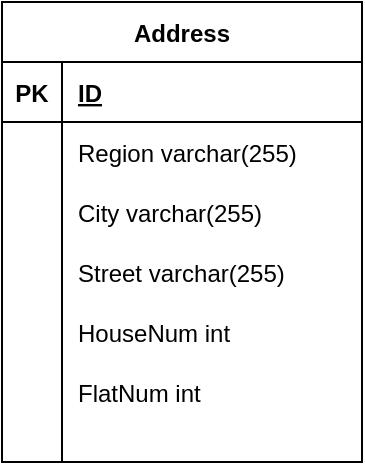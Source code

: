 <mxfile version="13.9.9" type="device"><diagram id="U7tv3HadmiK14BgwtaEi" name="Страница 1"><mxGraphModel dx="1086" dy="966" grid="1" gridSize="10" guides="1" tooltips="1" connect="1" arrows="1" fold="1" page="1" pageScale="1" pageWidth="850" pageHeight="1100" math="0" shadow="0"><root><mxCell id="0"/><mxCell id="1" parent="0"/><mxCell id="nxNbnfF-BXA0fQEuvJgb-1" value="Address" style="shape=table;startSize=30;container=1;collapsible=1;childLayout=tableLayout;fixedRows=1;rowLines=0;fontStyle=1;align=center;resizeLast=1;" vertex="1" parent="1"><mxGeometry x="120" y="170" width="180" height="230" as="geometry"/></mxCell><mxCell id="nxNbnfF-BXA0fQEuvJgb-2" value="" style="shape=partialRectangle;collapsible=0;dropTarget=0;pointerEvents=0;fillColor=none;top=0;left=0;bottom=1;right=0;points=[[0,0.5],[1,0.5]];portConstraint=eastwest;" vertex="1" parent="nxNbnfF-BXA0fQEuvJgb-1"><mxGeometry y="30" width="180" height="30" as="geometry"/></mxCell><mxCell id="nxNbnfF-BXA0fQEuvJgb-3" value="PK" style="shape=partialRectangle;connectable=0;fillColor=none;top=0;left=0;bottom=0;right=0;fontStyle=1;overflow=hidden;" vertex="1" parent="nxNbnfF-BXA0fQEuvJgb-2"><mxGeometry width="30" height="30" as="geometry"/></mxCell><mxCell id="nxNbnfF-BXA0fQEuvJgb-4" value="ID" style="shape=partialRectangle;connectable=0;fillColor=none;top=0;left=0;bottom=0;right=0;align=left;spacingLeft=6;fontStyle=5;overflow=hidden;" vertex="1" parent="nxNbnfF-BXA0fQEuvJgb-2"><mxGeometry x="30" width="150" height="30" as="geometry"/></mxCell><mxCell id="nxNbnfF-BXA0fQEuvJgb-11" value="" style="shape=partialRectangle;collapsible=0;dropTarget=0;pointerEvents=0;fillColor=none;top=0;left=0;bottom=0;right=0;points=[[0,0.5],[1,0.5]];portConstraint=eastwest;" vertex="1" parent="nxNbnfF-BXA0fQEuvJgb-1"><mxGeometry y="60" width="180" height="30" as="geometry"/></mxCell><mxCell id="nxNbnfF-BXA0fQEuvJgb-12" value="" style="shape=partialRectangle;connectable=0;fillColor=none;top=0;left=0;bottom=0;right=0;editable=1;overflow=hidden;" vertex="1" parent="nxNbnfF-BXA0fQEuvJgb-11"><mxGeometry width="30" height="30" as="geometry"/></mxCell><mxCell id="nxNbnfF-BXA0fQEuvJgb-13" value="Region varchar(255)" style="shape=partialRectangle;connectable=0;fillColor=none;top=0;left=0;bottom=0;right=0;align=left;spacingLeft=6;overflow=hidden;" vertex="1" parent="nxNbnfF-BXA0fQEuvJgb-11"><mxGeometry x="30" width="150" height="30" as="geometry"/></mxCell><mxCell id="nxNbnfF-BXA0fQEuvJgb-5" value="" style="shape=partialRectangle;collapsible=0;dropTarget=0;pointerEvents=0;fillColor=none;top=0;left=0;bottom=0;right=0;points=[[0,0.5],[1,0.5]];portConstraint=eastwest;" vertex="1" parent="nxNbnfF-BXA0fQEuvJgb-1"><mxGeometry y="90" width="180" height="30" as="geometry"/></mxCell><mxCell id="nxNbnfF-BXA0fQEuvJgb-6" value="" style="shape=partialRectangle;connectable=0;fillColor=none;top=0;left=0;bottom=0;right=0;editable=1;overflow=hidden;" vertex="1" parent="nxNbnfF-BXA0fQEuvJgb-5"><mxGeometry width="30" height="30" as="geometry"/></mxCell><mxCell id="nxNbnfF-BXA0fQEuvJgb-7" value="City varchar(255)" style="shape=partialRectangle;connectable=0;fillColor=none;top=0;left=0;bottom=0;right=0;align=left;spacingLeft=6;overflow=hidden;" vertex="1" parent="nxNbnfF-BXA0fQEuvJgb-5"><mxGeometry x="30" width="150" height="30" as="geometry"/></mxCell><mxCell id="nxNbnfF-BXA0fQEuvJgb-8" value="" style="shape=partialRectangle;collapsible=0;dropTarget=0;pointerEvents=0;fillColor=none;top=0;left=0;bottom=0;right=0;points=[[0,0.5],[1,0.5]];portConstraint=eastwest;" vertex="1" parent="nxNbnfF-BXA0fQEuvJgb-1"><mxGeometry y="120" width="180" height="30" as="geometry"/></mxCell><mxCell id="nxNbnfF-BXA0fQEuvJgb-9" value="" style="shape=partialRectangle;connectable=0;fillColor=none;top=0;left=0;bottom=0;right=0;editable=1;overflow=hidden;" vertex="1" parent="nxNbnfF-BXA0fQEuvJgb-8"><mxGeometry width="30" height="30" as="geometry"/></mxCell><mxCell id="nxNbnfF-BXA0fQEuvJgb-10" value="Street varchar(255)" style="shape=partialRectangle;connectable=0;fillColor=none;top=0;left=0;bottom=0;right=0;align=left;spacingLeft=6;overflow=hidden;" vertex="1" parent="nxNbnfF-BXA0fQEuvJgb-8"><mxGeometry x="30" width="150" height="30" as="geometry"/></mxCell><mxCell id="nxNbnfF-BXA0fQEuvJgb-14" value="" style="shape=partialRectangle;collapsible=0;dropTarget=0;pointerEvents=0;fillColor=none;top=0;left=0;bottom=0;right=0;points=[[0,0.5],[1,0.5]];portConstraint=eastwest;" vertex="1" parent="nxNbnfF-BXA0fQEuvJgb-1"><mxGeometry y="150" width="180" height="30" as="geometry"/></mxCell><mxCell id="nxNbnfF-BXA0fQEuvJgb-15" value="" style="shape=partialRectangle;connectable=0;fillColor=none;top=0;left=0;bottom=0;right=0;editable=1;overflow=hidden;" vertex="1" parent="nxNbnfF-BXA0fQEuvJgb-14"><mxGeometry width="30" height="30" as="geometry"/></mxCell><mxCell id="nxNbnfF-BXA0fQEuvJgb-16" value="HouseNum int" style="shape=partialRectangle;connectable=0;fillColor=none;top=0;left=0;bottom=0;right=0;align=left;spacingLeft=6;overflow=hidden;" vertex="1" parent="nxNbnfF-BXA0fQEuvJgb-14"><mxGeometry x="30" width="150" height="30" as="geometry"/></mxCell><mxCell id="nxNbnfF-BXA0fQEuvJgb-26" value="" style="shape=partialRectangle;collapsible=0;dropTarget=0;pointerEvents=0;fillColor=none;top=0;left=0;bottom=0;right=0;points=[[0,0.5],[1,0.5]];portConstraint=eastwest;" vertex="1" parent="nxNbnfF-BXA0fQEuvJgb-1"><mxGeometry y="180" width="180" height="30" as="geometry"/></mxCell><mxCell id="nxNbnfF-BXA0fQEuvJgb-27" value="" style="shape=partialRectangle;connectable=0;fillColor=none;top=0;left=0;bottom=0;right=0;editable=1;overflow=hidden;" vertex="1" parent="nxNbnfF-BXA0fQEuvJgb-26"><mxGeometry width="30" height="30" as="geometry"/></mxCell><mxCell id="nxNbnfF-BXA0fQEuvJgb-28" value="FlatNum int" style="shape=partialRectangle;connectable=0;fillColor=none;top=0;left=0;bottom=0;right=0;align=left;spacingLeft=6;overflow=hidden;" vertex="1" parent="nxNbnfF-BXA0fQEuvJgb-26"><mxGeometry x="30" width="150" height="30" as="geometry"/></mxCell><mxCell id="nxNbnfF-BXA0fQEuvJgb-29" value="" style="shape=partialRectangle;collapsible=0;dropTarget=0;pointerEvents=0;fillColor=none;top=0;left=0;bottom=0;right=0;points=[[0,0.5],[1,0.5]];portConstraint=eastwest;" vertex="1" parent="nxNbnfF-BXA0fQEuvJgb-1"><mxGeometry y="210" width="180" height="20" as="geometry"/></mxCell><mxCell id="nxNbnfF-BXA0fQEuvJgb-30" value="" style="shape=partialRectangle;connectable=0;fillColor=none;top=0;left=0;bottom=0;right=0;editable=1;overflow=hidden;" vertex="1" parent="nxNbnfF-BXA0fQEuvJgb-29"><mxGeometry width="30" height="20" as="geometry"/></mxCell><mxCell id="nxNbnfF-BXA0fQEuvJgb-31" value="" style="shape=partialRectangle;connectable=0;fillColor=none;top=0;left=0;bottom=0;right=0;align=left;spacingLeft=6;overflow=hidden;" vertex="1" parent="nxNbnfF-BXA0fQEuvJgb-29"><mxGeometry x="30" width="150" height="20" as="geometry"/></mxCell></root></mxGraphModel></diagram></mxfile>